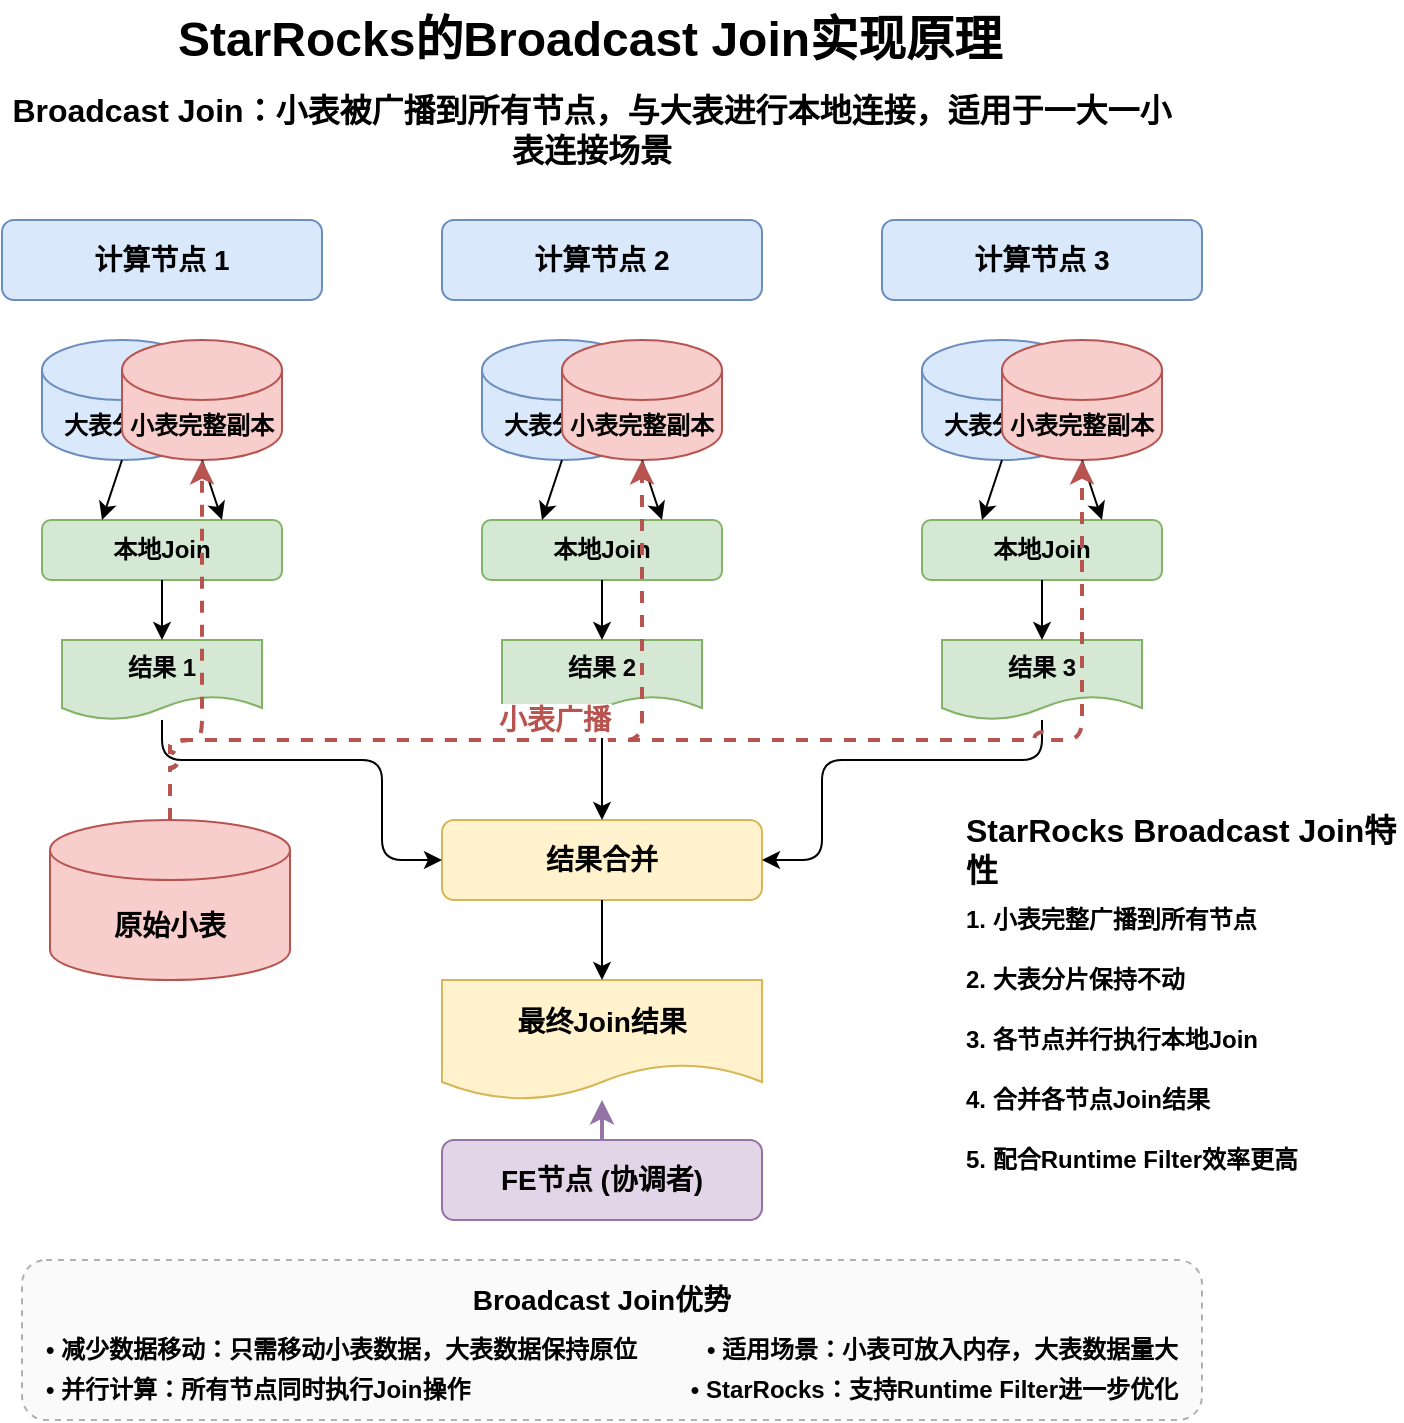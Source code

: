 <mxfile version="26.1.1">
  <diagram name="第 1 页" id="f_q8jonJGMMDb7uvusDS">
    <mxGraphModel dx="2954" dy="1098" grid="1" gridSize="10" guides="1" tooltips="1" connect="1" arrows="1" fold="1" page="1" pageScale="1" pageWidth="827" pageHeight="1169" math="0" shadow="0">
      <root>
        <mxCell id="0" />
        <mxCell id="1" parent="0" />
        <mxCell id="v4V2bk7UrZ35Li7XXG10-1" value="StarRocks的Broadcast Join实现原理" style="text;html=1;strokeColor=none;fillColor=none;align=center;verticalAlign=middle;whiteSpace=wrap;rounded=0;fontSize=24;fontStyle=1" vertex="1" parent="1">
          <mxGeometry x="164" y="30" width="500" height="40" as="geometry" />
        </mxCell>
        <mxCell id="v4V2bk7UrZ35Li7XXG10-2" value="Broadcast Join：小表被广播到所有节点，与大表进行本地连接，适用于一大一小表连接场景" style="text;html=1;strokeColor=none;fillColor=none;align=center;verticalAlign=middle;whiteSpace=wrap;rounded=0;fontSize=16;fontStyle=1" vertex="1" parent="1">
          <mxGeometry x="120" y="80" width="590" height="30" as="geometry" />
        </mxCell>
        <mxCell id="v4V2bk7UrZ35Li7XXG10-3" value="计算节点 1" style="rounded=1;whiteSpace=wrap;html=1;fillColor=#dae8fc;strokeColor=#6c8ebf;fontSize=14;fontStyle=1" vertex="1" parent="1">
          <mxGeometry x="120" y="140" width="160" height="40" as="geometry" />
        </mxCell>
        <mxCell id="v4V2bk7UrZ35Li7XXG10-4" value="大表分片 1" style="shape=cylinder3;whiteSpace=wrap;html=1;boundedLbl=1;backgroundOutline=1;size=15;fillColor=#dae8fc;strokeColor=#6c8ebf;fontSize=12;fontStyle=1" vertex="1" parent="1">
          <mxGeometry x="140" y="200" width="80" height="60" as="geometry" />
        </mxCell>
        <mxCell id="v4V2bk7UrZ35Li7XXG10-5" value="小表完整副本" style="shape=cylinder3;whiteSpace=wrap;html=1;boundedLbl=1;backgroundOutline=1;size=15;fillColor=#f8cecc;strokeColor=#b85450;fontSize=12;fontStyle=1" vertex="1" parent="1">
          <mxGeometry x="180" y="200" width="80" height="60" as="geometry" />
        </mxCell>
        <mxCell id="v4V2bk7UrZ35Li7XXG10-6" value="本地Join" style="rounded=1;whiteSpace=wrap;html=1;fillColor=#d5e8d4;strokeColor=#82b366;fontSize=12;fontStyle=1" vertex="1" parent="1">
          <mxGeometry x="140" y="290" width="120" height="30" as="geometry" />
        </mxCell>
        <mxCell id="v4V2bk7UrZ35Li7XXG10-7" value="结果 1" style="shape=document;whiteSpace=wrap;html=1;boundedLbl=1;fillColor=#d5e8d4;strokeColor=#82b366;fontSize=12;fontStyle=1" vertex="1" parent="1">
          <mxGeometry x="150" y="350" width="100" height="40" as="geometry" />
        </mxCell>
        <mxCell id="v4V2bk7UrZ35Li7XXG10-8" value="计算节点 2" style="rounded=1;whiteSpace=wrap;html=1;fillColor=#dae8fc;strokeColor=#6c8ebf;fontSize=14;fontStyle=1" vertex="1" parent="1">
          <mxGeometry x="340" y="140" width="160" height="40" as="geometry" />
        </mxCell>
        <mxCell id="v4V2bk7UrZ35Li7XXG10-9" value="大表分片 2" style="shape=cylinder3;whiteSpace=wrap;html=1;boundedLbl=1;backgroundOutline=1;size=15;fillColor=#dae8fc;strokeColor=#6c8ebf;fontSize=12;fontStyle=1" vertex="1" parent="1">
          <mxGeometry x="360" y="200" width="80" height="60" as="geometry" />
        </mxCell>
        <mxCell id="v4V2bk7UrZ35Li7XXG10-10" value="小表完整副本" style="shape=cylinder3;whiteSpace=wrap;html=1;boundedLbl=1;backgroundOutline=1;size=15;fillColor=#f8cecc;strokeColor=#b85450;fontSize=12;fontStyle=1" vertex="1" parent="1">
          <mxGeometry x="400" y="200" width="80" height="60" as="geometry" />
        </mxCell>
        <mxCell id="v4V2bk7UrZ35Li7XXG10-11" value="本地Join" style="rounded=1;whiteSpace=wrap;html=1;fillColor=#d5e8d4;strokeColor=#82b366;fontSize=12;fontStyle=1" vertex="1" parent="1">
          <mxGeometry x="360" y="290" width="120" height="30" as="geometry" />
        </mxCell>
        <mxCell id="v4V2bk7UrZ35Li7XXG10-12" value="结果 2" style="shape=document;whiteSpace=wrap;html=1;boundedLbl=1;fillColor=#d5e8d4;strokeColor=#82b366;fontSize=12;fontStyle=1" vertex="1" parent="1">
          <mxGeometry x="370" y="350" width="100" height="40" as="geometry" />
        </mxCell>
        <mxCell id="v4V2bk7UrZ35Li7XXG10-13" value="计算节点 3" style="rounded=1;whiteSpace=wrap;html=1;fillColor=#dae8fc;strokeColor=#6c8ebf;fontSize=14;fontStyle=1" vertex="1" parent="1">
          <mxGeometry x="560" y="140" width="160" height="40" as="geometry" />
        </mxCell>
        <mxCell id="v4V2bk7UrZ35Li7XXG10-14" value="大表分片 3" style="shape=cylinder3;whiteSpace=wrap;html=1;boundedLbl=1;backgroundOutline=1;size=15;fillColor=#dae8fc;strokeColor=#6c8ebf;fontSize=12;fontStyle=1" vertex="1" parent="1">
          <mxGeometry x="580" y="200" width="80" height="60" as="geometry" />
        </mxCell>
        <mxCell id="v4V2bk7UrZ35Li7XXG10-15" value="小表完整副本" style="shape=cylinder3;whiteSpace=wrap;html=1;boundedLbl=1;backgroundOutline=1;size=15;fillColor=#f8cecc;strokeColor=#b85450;fontSize=12;fontStyle=1" vertex="1" parent="1">
          <mxGeometry x="620" y="200" width="80" height="60" as="geometry" />
        </mxCell>
        <mxCell id="v4V2bk7UrZ35Li7XXG10-16" value="本地Join" style="rounded=1;whiteSpace=wrap;html=1;fillColor=#d5e8d4;strokeColor=#82b366;fontSize=12;fontStyle=1" vertex="1" parent="1">
          <mxGeometry x="580" y="290" width="120" height="30" as="geometry" />
        </mxCell>
        <mxCell id="v4V2bk7UrZ35Li7XXG10-17" value="结果 3" style="shape=document;whiteSpace=wrap;html=1;boundedLbl=1;fillColor=#d5e8d4;strokeColor=#82b366;fontSize=12;fontStyle=1" vertex="1" parent="1">
          <mxGeometry x="590" y="350" width="100" height="40" as="geometry" />
        </mxCell>
        <mxCell id="v4V2bk7UrZ35Li7XXG10-18" value="结果合并" style="rounded=1;whiteSpace=wrap;html=1;fillColor=#fff2cc;strokeColor=#d6b656;fontSize=14;fontStyle=1" vertex="1" parent="1">
          <mxGeometry x="340" y="440" width="160" height="40" as="geometry" />
        </mxCell>
        <mxCell id="v4V2bk7UrZ35Li7XXG10-19" value="最终Join结果" style="shape=document;whiteSpace=wrap;html=1;boundedLbl=1;fillColor=#fff2cc;strokeColor=#d6b656;fontSize=14;fontStyle=1" vertex="1" parent="1">
          <mxGeometry x="340" y="520" width="160" height="60" as="geometry" />
        </mxCell>
        <mxCell id="v4V2bk7UrZ35Li7XXG10-20" value="FE节点 (协调者)" style="rounded=1;whiteSpace=wrap;html=1;fillColor=#e1d5e7;strokeColor=#9673a6;fontSize=14;fontStyle=1" vertex="1" parent="1">
          <mxGeometry x="340" y="600" width="160" height="40" as="geometry" />
        </mxCell>
        <mxCell id="v4V2bk7UrZ35Li7XXG10-21" value="原始小表" style="shape=cylinder3;whiteSpace=wrap;html=1;boundedLbl=1;backgroundOutline=1;size=15;fillColor=#f8cecc;strokeColor=#b85450;fontSize=14;fontStyle=1" vertex="1" parent="1">
          <mxGeometry x="144" y="440" width="120" height="80" as="geometry" />
        </mxCell>
        <mxCell id="v4V2bk7UrZ35Li7XXG10-22" value="" style="endArrow=classic;html=1;rounded=1;exitX=0.5;exitY=1;exitDx=0;exitDy=0;exitPerimeter=0;entryX=0.25;entryY=0;entryDx=0;entryDy=0;jumpStyle=arc;jumpSize=6;" edge="1" source="v4V2bk7UrZ35Li7XXG10-4" target="v4V2bk7UrZ35Li7XXG10-6" parent="1">
          <mxGeometry width="50" height="50" relative="1" as="geometry">
            <mxPoint x="390" y="320" as="sourcePoint" />
            <mxPoint x="440" y="270" as="targetPoint" />
          </mxGeometry>
        </mxCell>
        <mxCell id="v4V2bk7UrZ35Li7XXG10-23" value="" style="endArrow=classic;html=1;rounded=1;exitX=0.5;exitY=1;exitDx=0;exitDy=0;exitPerimeter=0;entryX=0.75;entryY=0;entryDx=0;entryDy=0;jumpStyle=arc;jumpSize=6;" edge="1" source="v4V2bk7UrZ35Li7XXG10-5" target="v4V2bk7UrZ35Li7XXG10-6" parent="1">
          <mxGeometry width="50" height="50" relative="1" as="geometry">
            <mxPoint x="190" y="270" as="sourcePoint" />
            <mxPoint x="180" y="300" as="targetPoint" />
          </mxGeometry>
        </mxCell>
        <mxCell id="v4V2bk7UrZ35Li7XXG10-24" value="" style="endArrow=classic;html=1;rounded=1;exitX=0.5;exitY=1;exitDx=0;exitDy=0;entryX=0.5;entryY=0;entryDx=0;entryDy=0;jumpStyle=arc;jumpSize=6;" edge="1" source="v4V2bk7UrZ35Li7XXG10-6" target="v4V2bk7UrZ35Li7XXG10-7" parent="1">
          <mxGeometry width="50" height="50" relative="1" as="geometry">
            <mxPoint x="190" y="270" as="sourcePoint" />
            <mxPoint x="180" y="300" as="targetPoint" />
          </mxGeometry>
        </mxCell>
        <mxCell id="v4V2bk7UrZ35Li7XXG10-25" value="" style="endArrow=classic;html=1;rounded=1;exitX=0.5;exitY=1;exitDx=0;exitDy=0;exitPerimeter=0;entryX=0.25;entryY=0;entryDx=0;entryDy=0;jumpStyle=arc;jumpSize=6;" edge="1" source="v4V2bk7UrZ35Li7XXG10-9" target="v4V2bk7UrZ35Li7XXG10-11" parent="1">
          <mxGeometry width="50" height="50" relative="1" as="geometry">
            <mxPoint x="190" y="270" as="sourcePoint" />
            <mxPoint x="180" y="300" as="targetPoint" />
          </mxGeometry>
        </mxCell>
        <mxCell id="v4V2bk7UrZ35Li7XXG10-26" value="" style="endArrow=classic;html=1;rounded=1;exitX=0.5;exitY=1;exitDx=0;exitDy=0;exitPerimeter=0;entryX=0.75;entryY=0;entryDx=0;entryDy=0;jumpStyle=arc;jumpSize=6;" edge="1" source="v4V2bk7UrZ35Li7XXG10-10" target="v4V2bk7UrZ35Li7XXG10-11" parent="1">
          <mxGeometry width="50" height="50" relative="1" as="geometry">
            <mxPoint x="410" y="270" as="sourcePoint" />
            <mxPoint x="400" y="300" as="targetPoint" />
          </mxGeometry>
        </mxCell>
        <mxCell id="v4V2bk7UrZ35Li7XXG10-27" value="" style="endArrow=classic;html=1;rounded=1;exitX=0.5;exitY=1;exitDx=0;exitDy=0;entryX=0.5;entryY=0;entryDx=0;entryDy=0;jumpStyle=arc;jumpSize=6;" edge="1" source="v4V2bk7UrZ35Li7XXG10-11" target="v4V2bk7UrZ35Li7XXG10-12" parent="1">
          <mxGeometry width="50" height="50" relative="1" as="geometry">
            <mxPoint x="410" y="270" as="sourcePoint" />
            <mxPoint x="400" y="300" as="targetPoint" />
          </mxGeometry>
        </mxCell>
        <mxCell id="v4V2bk7UrZ35Li7XXG10-28" value="" style="endArrow=classic;html=1;rounded=1;exitX=0.5;exitY=1;exitDx=0;exitDy=0;exitPerimeter=0;entryX=0.25;entryY=0;entryDx=0;entryDy=0;jumpStyle=arc;jumpSize=6;" edge="1" source="v4V2bk7UrZ35Li7XXG10-14" target="v4V2bk7UrZ35Li7XXG10-16" parent="1">
          <mxGeometry width="50" height="50" relative="1" as="geometry">
            <mxPoint x="410" y="270" as="sourcePoint" />
            <mxPoint x="400" y="300" as="targetPoint" />
          </mxGeometry>
        </mxCell>
        <mxCell id="v4V2bk7UrZ35Li7XXG10-29" value="" style="endArrow=classic;html=1;rounded=1;exitX=0.5;exitY=1;exitDx=0;exitDy=0;exitPerimeter=0;entryX=0.75;entryY=0;entryDx=0;entryDy=0;jumpStyle=arc;jumpSize=6;" edge="1" source="v4V2bk7UrZ35Li7XXG10-15" target="v4V2bk7UrZ35Li7XXG10-16" parent="1">
          <mxGeometry width="50" height="50" relative="1" as="geometry">
            <mxPoint x="630" y="270" as="sourcePoint" />
            <mxPoint x="620" y="300" as="targetPoint" />
          </mxGeometry>
        </mxCell>
        <mxCell id="v4V2bk7UrZ35Li7XXG10-30" value="" style="endArrow=classic;html=1;rounded=1;exitX=0.5;exitY=1;exitDx=0;exitDy=0;entryX=0.5;entryY=0;entryDx=0;entryDy=0;jumpStyle=arc;jumpSize=6;" edge="1" source="v4V2bk7UrZ35Li7XXG10-16" target="v4V2bk7UrZ35Li7XXG10-17" parent="1">
          <mxGeometry width="50" height="50" relative="1" as="geometry">
            <mxPoint x="630" y="270" as="sourcePoint" />
            <mxPoint x="620" y="300" as="targetPoint" />
          </mxGeometry>
        </mxCell>
        <mxCell id="v4V2bk7UrZ35Li7XXG10-31" value="" style="endArrow=classic;html=1;rounded=1;exitX=0.5;exitY=1;exitDx=0;exitDy=0;entryX=0;entryY=0.5;entryDx=0;entryDy=0;jumpStyle=arc;jumpSize=6;edgeStyle=orthogonalEdgeStyle;" edge="1" source="v4V2bk7UrZ35Li7XXG10-7" target="v4V2bk7UrZ35Li7XXG10-18" parent="1">
          <mxGeometry width="50" height="50" relative="1" as="geometry">
            <mxPoint x="390" y="320" as="sourcePoint" />
            <mxPoint x="440" y="270" as="targetPoint" />
            <Array as="points">
              <mxPoint x="200" y="410" />
              <mxPoint x="310" y="410" />
              <mxPoint x="310" y="460" />
            </Array>
          </mxGeometry>
        </mxCell>
        <mxCell id="v4V2bk7UrZ35Li7XXG10-32" value="" style="endArrow=classic;html=1;rounded=1;exitX=0.5;exitY=1;exitDx=0;exitDy=0;entryX=0.5;entryY=0;entryDx=0;entryDy=0;jumpStyle=arc;jumpSize=6;" edge="1" source="v4V2bk7UrZ35Li7XXG10-12" target="v4V2bk7UrZ35Li7XXG10-18" parent="1">
          <mxGeometry width="50" height="50" relative="1" as="geometry">
            <mxPoint x="390" y="320" as="sourcePoint" />
            <mxPoint x="440" y="270" as="targetPoint" />
          </mxGeometry>
        </mxCell>
        <mxCell id="v4V2bk7UrZ35Li7XXG10-33" value="" style="endArrow=classic;html=1;rounded=1;exitX=0.5;exitY=1;exitDx=0;exitDy=0;entryX=1;entryY=0.5;entryDx=0;entryDy=0;jumpStyle=arc;jumpSize=6;edgeStyle=orthogonalEdgeStyle;" edge="1" source="v4V2bk7UrZ35Li7XXG10-17" target="v4V2bk7UrZ35Li7XXG10-18" parent="1">
          <mxGeometry width="50" height="50" relative="1" as="geometry">
            <mxPoint x="390" y="320" as="sourcePoint" />
            <mxPoint x="440" y="270" as="targetPoint" />
            <Array as="points">
              <mxPoint x="640" y="410" />
              <mxPoint x="530" y="410" />
              <mxPoint x="530" y="460" />
            </Array>
          </mxGeometry>
        </mxCell>
        <mxCell id="v4V2bk7UrZ35Li7XXG10-34" value="" style="endArrow=classic;html=1;rounded=1;exitX=0.5;exitY=1;exitDx=0;exitDy=0;entryX=0.5;entryY=0;entryDx=0;entryDy=0;jumpStyle=arc;jumpSize=6;" edge="1" source="v4V2bk7UrZ35Li7XXG10-18" target="v4V2bk7UrZ35Li7XXG10-19" parent="1">
          <mxGeometry width="50" height="50" relative="1" as="geometry">
            <mxPoint x="390" y="320" as="sourcePoint" />
            <mxPoint x="440" y="270" as="targetPoint" />
          </mxGeometry>
        </mxCell>
        <mxCell id="v4V2bk7UrZ35Li7XXG10-35" value="" style="endArrow=classic;html=1;rounded=1;exitX=0.5;exitY=0;exitDx=0;exitDy=0;exitPerimeter=0;entryX=0.5;entryY=1;entryDx=0;entryDy=0;entryPerimeter=0;jumpStyle=arc;jumpSize=6;edgeStyle=orthogonalEdgeStyle;strokeColor=#b85450;strokeWidth=2;dashed=1;" edge="1" source="v4V2bk7UrZ35Li7XXG10-21" target="v4V2bk7UrZ35Li7XXG10-5" parent="1">
          <mxGeometry width="50" height="50" relative="1" as="geometry">
            <mxPoint x="390" y="320" as="sourcePoint" />
            <mxPoint x="440" y="270" as="targetPoint" />
            <Array as="points">
              <mxPoint x="204" y="400" />
              <mxPoint x="220" y="400" />
            </Array>
          </mxGeometry>
        </mxCell>
        <mxCell id="v4V2bk7UrZ35Li7XXG10-36" value="" style="endArrow=classic;html=1;rounded=1;exitX=0.5;exitY=0;exitDx=0;exitDy=0;exitPerimeter=0;entryX=0.5;entryY=1;entryDx=0;entryDy=0;entryPerimeter=0;jumpStyle=arc;jumpSize=6;edgeStyle=orthogonalEdgeStyle;strokeColor=#b85450;strokeWidth=2;dashed=1;" edge="1" source="v4V2bk7UrZ35Li7XXG10-21" target="v4V2bk7UrZ35Li7XXG10-10" parent="1">
          <mxGeometry width="50" height="50" relative="1" as="geometry">
            <mxPoint x="390" y="320" as="sourcePoint" />
            <mxPoint x="440" y="270" as="targetPoint" />
            <Array as="points">
              <mxPoint x="204" y="400" />
              <mxPoint x="440" y="400" />
            </Array>
          </mxGeometry>
        </mxCell>
        <mxCell id="v4V2bk7UrZ35Li7XXG10-37" value="" style="endArrow=classic;html=1;rounded=1;exitX=0.5;exitY=0;exitDx=0;exitDy=0;exitPerimeter=0;entryX=0.5;entryY=1;entryDx=0;entryDy=0;entryPerimeter=0;jumpStyle=arc;jumpSize=6;edgeStyle=orthogonalEdgeStyle;strokeColor=#b85450;strokeWidth=2;dashed=1;" edge="1" source="v4V2bk7UrZ35Li7XXG10-21" target="v4V2bk7UrZ35Li7XXG10-15" parent="1">
          <mxGeometry width="50" height="50" relative="1" as="geometry">
            <mxPoint x="390" y="320" as="sourcePoint" />
            <mxPoint x="440" y="270" as="targetPoint" />
            <Array as="points">
              <mxPoint x="204" y="400" />
              <mxPoint x="660" y="400" />
            </Array>
          </mxGeometry>
        </mxCell>
        <mxCell id="v4V2bk7UrZ35Li7XXG10-38" value="小表广播" style="edgeLabel;html=1;align=center;verticalAlign=middle;resizable=0;points=[];fontSize=14;fontStyle=1;fontColor=#b85450;" vertex="1" connectable="0" parent="v4V2bk7UrZ35Li7XXG10-37">
          <mxGeometry x="0.126" y="-2" relative="1" as="geometry">
            <mxPoint x="-126" y="-12" as="offset" />
          </mxGeometry>
        </mxCell>
        <mxCell id="v4V2bk7UrZ35Li7XXG10-39" value="" style="endArrow=classic;html=1;rounded=1;exitX=0.5;exitY=0;exitDx=0;exitDy=0;entryX=0.5;entryY=1;entryDx=0;entryDy=0;jumpStyle=arc;jumpSize=6;strokeColor=#9673a6;strokeWidth=2;" edge="1" source="v4V2bk7UrZ35Li7XXG10-20" target="v4V2bk7UrZ35Li7XXG10-19" parent="1">
          <mxGeometry width="50" height="50" relative="1" as="geometry">
            <mxPoint x="390" y="320" as="sourcePoint" />
            <mxPoint x="440" y="270" as="targetPoint" />
          </mxGeometry>
        </mxCell>
        <mxCell id="v4V2bk7UrZ35Li7XXG10-40" value="StarRocks Broadcast Join特性" style="text;html=1;strokeColor=none;fillColor=none;align=left;verticalAlign=middle;whiteSpace=wrap;rounded=0;fontSize=16;fontStyle=1" vertex="1" parent="1">
          <mxGeometry x="600" y="440" width="220" height="30" as="geometry" />
        </mxCell>
        <mxCell id="v4V2bk7UrZ35Li7XXG10-41" value="1. 小表完整广播到所有节点" style="text;html=1;strokeColor=none;fillColor=none;align=left;verticalAlign=middle;whiteSpace=wrap;rounded=0;fontSize=12;fontStyle=1" vertex="1" parent="1">
          <mxGeometry x="600" y="480" width="220" height="20" as="geometry" />
        </mxCell>
        <mxCell id="v4V2bk7UrZ35Li7XXG10-42" value="2. 大表分片保持不动" style="text;html=1;strokeColor=none;fillColor=none;align=left;verticalAlign=middle;whiteSpace=wrap;rounded=0;fontSize=12;fontStyle=1" vertex="1" parent="1">
          <mxGeometry x="600" y="510" width="220" height="20" as="geometry" />
        </mxCell>
        <mxCell id="v4V2bk7UrZ35Li7XXG10-43" value="3. 各节点并行执行本地Join" style="text;html=1;strokeColor=none;fillColor=none;align=left;verticalAlign=middle;whiteSpace=wrap;rounded=0;fontSize=12;fontStyle=1" vertex="1" parent="1">
          <mxGeometry x="600" y="540" width="220" height="20" as="geometry" />
        </mxCell>
        <mxCell id="v4V2bk7UrZ35Li7XXG10-44" value="4. 合并各节点Join结果" style="text;html=1;strokeColor=none;fillColor=none;align=left;verticalAlign=middle;whiteSpace=wrap;rounded=0;fontSize=12;fontStyle=1" vertex="1" parent="1">
          <mxGeometry x="600" y="570" width="220" height="20" as="geometry" />
        </mxCell>
        <mxCell id="v4V2bk7UrZ35Li7XXG10-45" value="5. 配合Runtime Filter效率更高" style="text;html=1;strokeColor=none;fillColor=none;align=left;verticalAlign=middle;whiteSpace=wrap;rounded=0;fontSize=12;fontStyle=1" vertex="1" parent="1">
          <mxGeometry x="600" y="600" width="220" height="20" as="geometry" />
        </mxCell>
        <mxCell id="v4V2bk7UrZ35Li7XXG10-46" value="" style="rounded=1;whiteSpace=wrap;html=1;fillColor=#f5f5f5;strokeColor=#666666;fontSize=12;fontColor=#333333;dashed=1;strokeWidth=1;opacity=50;" vertex="1" parent="1">
          <mxGeometry x="130" y="660" width="590" height="80" as="geometry" />
        </mxCell>
        <mxCell id="v4V2bk7UrZ35Li7XXG10-47" value="Broadcast Join优势" style="text;html=1;strokeColor=none;fillColor=none;align=center;verticalAlign=middle;whiteSpace=wrap;rounded=0;fontSize=14;fontStyle=1" vertex="1" parent="1">
          <mxGeometry x="310" y="670" width="220" height="20" as="geometry" />
        </mxCell>
        <mxCell id="v4V2bk7UrZ35Li7XXG10-48" value="• 减少数据移动：只需移动小表数据，大表数据保持原位" style="text;html=1;strokeColor=none;fillColor=none;align=left;verticalAlign=middle;whiteSpace=wrap;rounded=0;fontSize=12;fontStyle=1" vertex="1" parent="1">
          <mxGeometry x="140" y="695" width="330" height="20" as="geometry" />
        </mxCell>
        <mxCell id="v4V2bk7UrZ35Li7XXG10-49" value="• 并行计算：所有节点同时执行Join操作" style="text;html=1;strokeColor=none;fillColor=none;align=left;verticalAlign=middle;whiteSpace=wrap;rounded=0;fontSize=12;fontStyle=1" vertex="1" parent="1">
          <mxGeometry x="140" y="715" width="330" height="20" as="geometry" />
        </mxCell>
        <mxCell id="v4V2bk7UrZ35Li7XXG10-50" value="• 适用场景：小表可放入内存，大表数据量大" style="text;html=1;strokeColor=none;fillColor=none;align=right;verticalAlign=middle;whiteSpace=wrap;rounded=0;fontSize=12;fontStyle=1" vertex="1" parent="1">
          <mxGeometry x="380" y="695" width="330" height="20" as="geometry" />
        </mxCell>
        <mxCell id="v4V2bk7UrZ35Li7XXG10-51" value="• StarRocks：支持Runtime Filter进一步优化" style="text;html=1;strokeColor=none;fillColor=none;align=right;verticalAlign=middle;whiteSpace=wrap;rounded=0;fontSize=12;fontStyle=1" vertex="1" parent="1">
          <mxGeometry x="380" y="715" width="330" height="20" as="geometry" />
        </mxCell>
      </root>
    </mxGraphModel>
  </diagram>
</mxfile>
